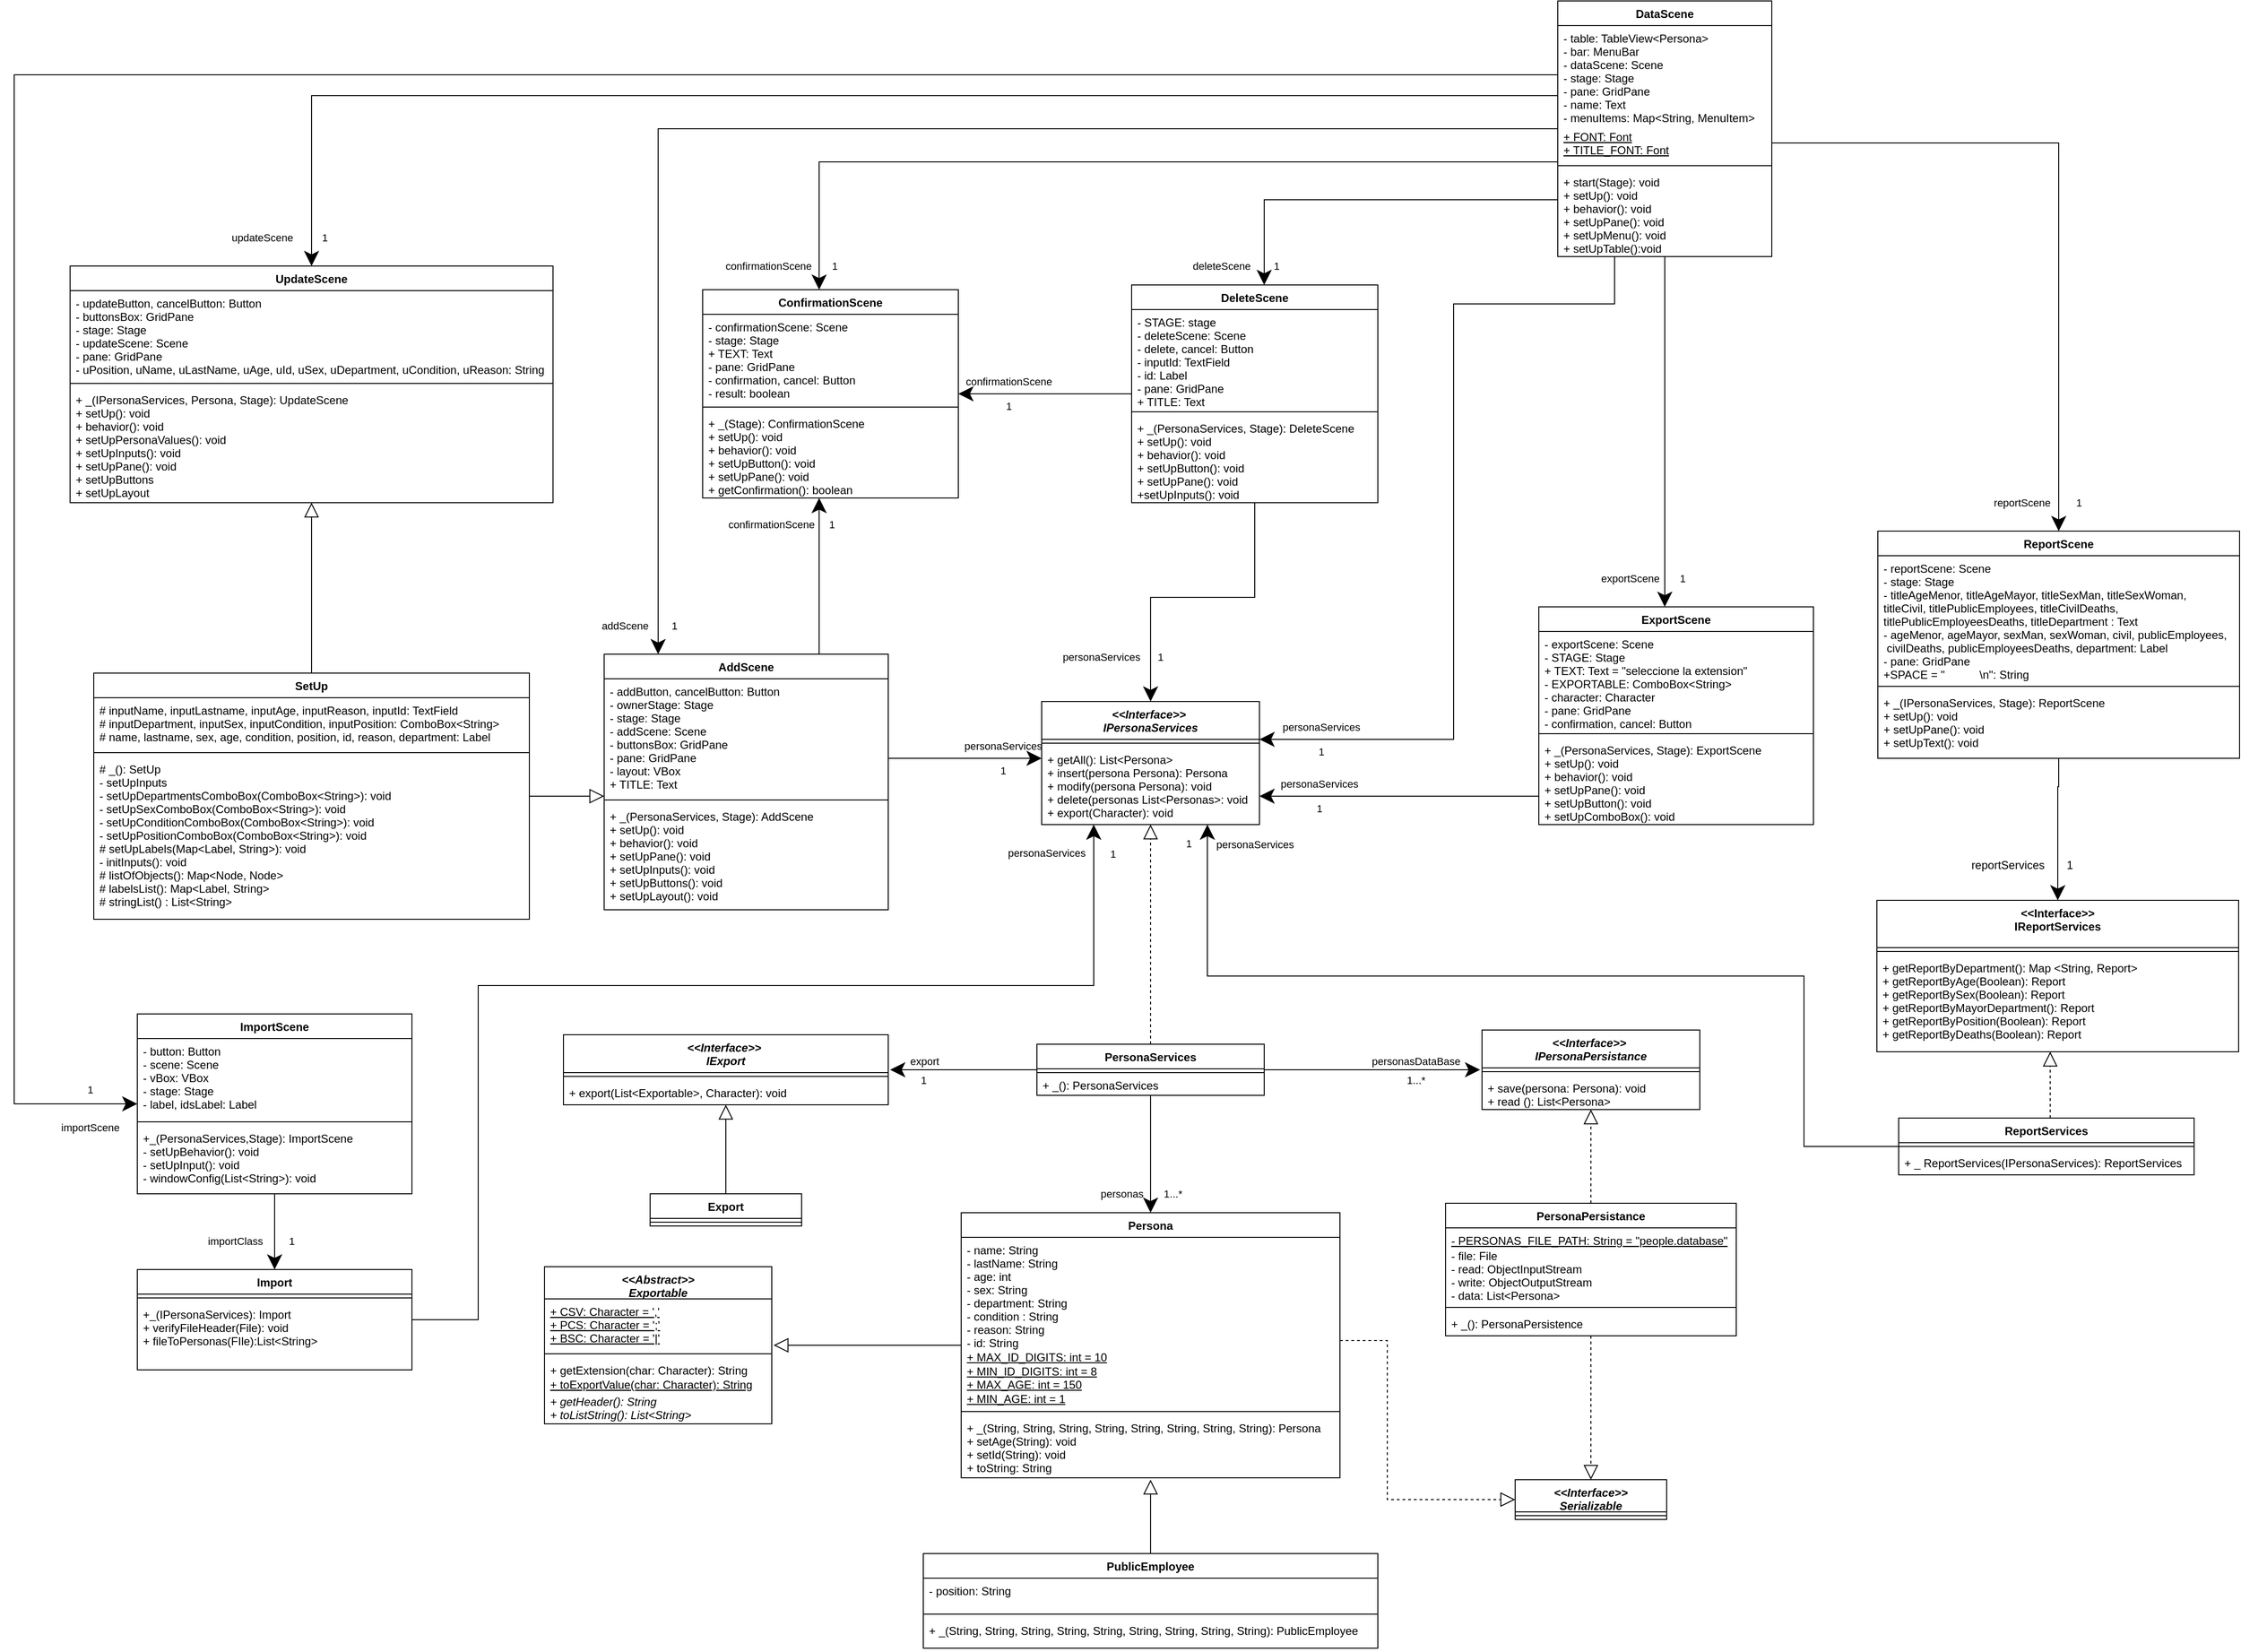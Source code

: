 <mxfile version="14.6.13" type="device"><diagram id="3PmZIO5PAjuFJbNk1qO-" name="Página-1"><mxGraphModel dx="1422" dy="1991" grid="1" gridSize="10" guides="1" tooltips="1" connect="1" arrows="1" fold="1" page="1" pageScale="1" pageWidth="827" pageHeight="1169" math="0" shadow="0"><root><mxCell id="0"/><mxCell id="1" parent="0"/><mxCell id="IC7HGBWX-Q-8PeSzcBQX-5" value="personaServices&lt;br&gt;&lt;br&gt;1" style="edgeStyle=orthogonalEdgeStyle;rounded=0;orthogonalLoop=1;jettySize=auto;html=1;shadow=0;labelBackgroundColor=none;endSize=13;" parent="1" source="UQaq9TWtq_AzOTQjcaI_-1" target="UQaq9TWtq_AzOTQjcaI_-47" edge="1"><mxGeometry x="0.853" relative="1" as="geometry"><mxPoint as="offset"/><Array as="points"><mxPoint x="1790" y="60"/><mxPoint x="1620" y="60"/><mxPoint x="1620" y="520"/></Array></mxGeometry></mxCell><mxCell id="zXJM5uXdBwpfqMJGXSti-1" value="deleteScene&amp;nbsp; &amp;nbsp; &amp;nbsp; &amp;nbsp; 1" style="edgeStyle=orthogonalEdgeStyle;rounded=0;orthogonalLoop=1;jettySize=auto;html=1;endSize=13;labelBackgroundColor=none;" parent="1" source="UQaq9TWtq_AzOTQjcaI_-1" target="Dej4YwcdpTcAaJHZzslM-10" edge="1"><mxGeometry x="0.9" y="-30" relative="1" as="geometry"><Array as="points"><mxPoint x="1420" y="-50"/></Array><mxPoint as="offset"/></mxGeometry></mxCell><mxCell id="zXJM5uXdBwpfqMJGXSti-2" value="exportScene&amp;nbsp; &amp;nbsp; &amp;nbsp; &amp;nbsp;1" style="edgeStyle=orthogonalEdgeStyle;rounded=0;orthogonalLoop=1;jettySize=auto;html=1;endSize=13;labelBackgroundColor=none;" parent="1" source="UQaq9TWtq_AzOTQjcaI_-1" target="Dej4YwcdpTcAaJHZzslM-17" edge="1"><mxGeometry x="0.838" y="-23" relative="1" as="geometry"><Array as="points"><mxPoint x="1788" y="-135"/></Array><mxPoint as="offset"/></mxGeometry></mxCell><mxCell id="zXJM5uXdBwpfqMJGXSti-3" value="addScene&amp;nbsp; &amp;nbsp; &amp;nbsp; &amp;nbsp; 1" style="edgeStyle=orthogonalEdgeStyle;rounded=0;orthogonalLoop=1;jettySize=auto;html=1;endSize=13;labelBackgroundColor=none;" parent="1" source="UQaq9TWtq_AzOTQjcaI_-1" target="IC7HGBWX-Q-8PeSzcBQX-1" edge="1"><mxGeometry x="0.96" y="-20" relative="1" as="geometry"><Array as="points"><mxPoint x="780" y="-125"/></Array><mxPoint as="offset"/></mxGeometry></mxCell><mxCell id="zXJM5uXdBwpfqMJGXSti-4" value="confirmationScene&amp;nbsp; &amp;nbsp; &amp;nbsp; &amp;nbsp;1" style="edgeStyle=orthogonalEdgeStyle;rounded=0;orthogonalLoop=1;jettySize=auto;html=1;endSize=13;labelBackgroundColor=none;" parent="1" source="UQaq9TWtq_AzOTQjcaI_-1" target="Dej4YwcdpTcAaJHZzslM-5" edge="1"><mxGeometry x="0.945" y="-40" relative="1" as="geometry"><Array as="points"><mxPoint x="950" y="-90"/></Array><mxPoint as="offset"/></mxGeometry></mxCell><mxCell id="zXJM5uXdBwpfqMJGXSti-10" value="updateScene&amp;nbsp; &amp;nbsp; &amp;nbsp; &amp;nbsp; &amp;nbsp; 1" style="edgeStyle=orthogonalEdgeStyle;rounded=0;orthogonalLoop=1;jettySize=auto;html=1;labelBackgroundColor=none;endArrow=classic;endFill=1;endSize=13;" parent="1" source="UQaq9TWtq_AzOTQjcaI_-1" target="zXJM5uXdBwpfqMJGXSti-5" edge="1"><mxGeometry x="0.96" y="-34" relative="1" as="geometry"><Array as="points"><mxPoint x="414" y="-160"/></Array><mxPoint as="offset"/></mxGeometry></mxCell><mxCell id="UQaq9TWtq_AzOTQjcaI_-1" value="DataScene" style="swimlane;fontStyle=1;align=center;verticalAlign=top;childLayout=stackLayout;horizontal=1;startSize=26;horizontalStack=0;resizeParent=1;resizeParentMax=0;resizeLast=0;collapsible=1;marginBottom=0;" parent="1" vertex="1"><mxGeometry x="1730" y="-260" width="226" height="270" as="geometry"/></mxCell><mxCell id="UQaq9TWtq_AzOTQjcaI_-2" value="- table: TableView&lt;Persona&gt;&#10;- bar: MenuBar &#10;- dataScene: Scene&#10;- stage: Stage&#10;- pane: GridPane&#10;- name: Text&#10;- menuItems: Map&lt;String, MenuItem&gt;&#10;" style="text;strokeColor=none;fillColor=none;align=left;verticalAlign=top;spacingLeft=4;spacingRight=4;overflow=hidden;rotatable=0;points=[[0,0.5],[1,0.5]];portConstraint=eastwest;" parent="UQaq9TWtq_AzOTQjcaI_-1" vertex="1"><mxGeometry y="26" width="226" height="104" as="geometry"/></mxCell><mxCell id="6cGhTVxQ3CFBNaF2z5is-1" value="+ FONT: Font&#10;+ TITLE_FONT: Font" style="text;strokeColor=none;fillColor=none;align=left;verticalAlign=top;spacingLeft=4;spacingRight=4;overflow=hidden;rotatable=0;points=[[0,0.5],[1,0.5]];portConstraint=eastwest;fontStyle=4" parent="UQaq9TWtq_AzOTQjcaI_-1" vertex="1"><mxGeometry y="130" width="226" height="40" as="geometry"/></mxCell><mxCell id="UQaq9TWtq_AzOTQjcaI_-3" value="" style="line;strokeWidth=1;fillColor=none;align=left;verticalAlign=middle;spacingTop=-1;spacingLeft=3;spacingRight=3;rotatable=0;labelPosition=right;points=[];portConstraint=eastwest;" parent="UQaq9TWtq_AzOTQjcaI_-1" vertex="1"><mxGeometry y="170" width="226" height="8" as="geometry"/></mxCell><mxCell id="UQaq9TWtq_AzOTQjcaI_-4" value="+ start(Stage): void&#10;+ setUp(): void&#10;+ behavior(): void&#10;+ setUpPane(): void&#10;+ setUpMenu(): void&#10;+ setUpTable():void&#10;" style="text;strokeColor=none;fillColor=none;align=left;verticalAlign=top;spacingLeft=4;spacingRight=4;overflow=hidden;rotatable=0;points=[[0,0.5],[1,0.5]];portConstraint=eastwest;" parent="UQaq9TWtq_AzOTQjcaI_-1" vertex="1"><mxGeometry y="178" width="226" height="92" as="geometry"/></mxCell><mxCell id="UQaq9TWtq_AzOTQjcaI_-80" style="edgeStyle=orthogonalEdgeStyle;rounded=0;orthogonalLoop=1;jettySize=auto;html=1;endArrow=block;endFill=0;endSize=13;targetPerimeterSpacing=2;strokeWidth=1;" parent="1" source="UQaq9TWtq_AzOTQjcaI_-5" target="UQaq9TWtq_AzOTQjcaI_-75" edge="1"><mxGeometry relative="1" as="geometry"><Array as="points"/></mxGeometry></mxCell><mxCell id="UQaq9TWtq_AzOTQjcaI_-5" value="Persona" style="swimlane;fontStyle=1;align=center;verticalAlign=top;childLayout=stackLayout;horizontal=1;startSize=26;horizontalStack=0;resizeParent=1;resizeParentMax=0;resizeLast=0;collapsible=1;marginBottom=0;" parent="1" vertex="1"><mxGeometry x="1100" y="1020" width="400" height="280" as="geometry"/></mxCell><mxCell id="UQaq9TWtq_AzOTQjcaI_-6" value="- name: String&#10;- lastName: String&#10;- age: int&#10;- sex: String&#10;- department: String&#10;- condition : String&#10;- reason: String&#10;- id: String&#10;&#10;" style="text;strokeColor=none;fillColor=none;align=left;verticalAlign=top;spacingLeft=4;spacingRight=4;overflow=hidden;rotatable=0;points=[[0,0.5],[1,0.5]];portConstraint=eastwest;" parent="UQaq9TWtq_AzOTQjcaI_-5" vertex="1"><mxGeometry y="26" width="400" height="120" as="geometry"/></mxCell><mxCell id="Dej4YwcdpTcAaJHZzslM-27" value="&lt;u&gt;&lt;span&gt;+ MAX_ID_DIGITS: int = 10&lt;/span&gt;&lt;br style=&quot;padding: 0px ; margin: 0px&quot;&gt;&lt;span&gt;+ MIN_ID_DIGITS: int = 8&lt;/span&gt;&lt;br style=&quot;padding: 0px ; margin: 0px&quot;&gt;&lt;span&gt;+ MAX_AGE: int = 150&lt;/span&gt;&lt;br style=&quot;padding: 0px ; margin: 0px&quot;&gt;&lt;/u&gt;&lt;div&gt;&lt;span&gt;&lt;u&gt;+ MIN_AGE: int = 1&lt;/u&gt;&lt;/span&gt;&lt;/div&gt;" style="text;html=1;align=left;verticalAlign=bottom;resizable=0;points=[];autosize=1;strokeColor=none;spacingLeft=4;" parent="UQaq9TWtq_AzOTQjcaI_-5" vertex="1"><mxGeometry y="146" width="400" height="60" as="geometry"/></mxCell><mxCell id="UQaq9TWtq_AzOTQjcaI_-7" value="" style="line;strokeWidth=1;fillColor=none;align=left;verticalAlign=middle;spacingTop=-1;spacingLeft=3;spacingRight=3;rotatable=0;labelPosition=right;points=[];portConstraint=eastwest;" parent="UQaq9TWtq_AzOTQjcaI_-5" vertex="1"><mxGeometry y="206" width="400" height="8" as="geometry"/></mxCell><mxCell id="UQaq9TWtq_AzOTQjcaI_-8" value="+ _(String, String, String, String, String, String, String, String): Persona&#10;+ setAge(String): void&#10;+ setId(String): void&#10;+ toString: String&#10;" style="text;strokeColor=none;fillColor=none;align=left;verticalAlign=top;spacingLeft=4;spacingRight=4;overflow=hidden;rotatable=0;points=[[0,0.5],[1,0.5]];portConstraint=eastwest;" parent="UQaq9TWtq_AzOTQjcaI_-5" vertex="1"><mxGeometry y="214" width="400" height="66" as="geometry"/></mxCell><mxCell id="UQaq9TWtq_AzOTQjcaI_-59" style="edgeStyle=orthogonalEdgeStyle;rounded=0;orthogonalLoop=1;jettySize=auto;html=1;exitX=1;exitY=0.5;exitDx=0;exitDy=0;endArrow=classic;endFill=1;endSize=13;targetPerimeterSpacing=2;strokeWidth=1;" parent="1" source="UQaq9TWtq_AzOTQjcaI_-9" target="UQaq9TWtq_AzOTQjcaI_-55" edge="1"><mxGeometry relative="1" as="geometry"><Array as="points"><mxPoint x="1530" y="869"/><mxPoint x="1530" y="869"/></Array></mxGeometry></mxCell><mxCell id="UQaq9TWtq_AzOTQjcaI_-60" value="1...*" style="edgeLabel;html=1;align=center;verticalAlign=middle;resizable=0;points=[];" parent="UQaq9TWtq_AzOTQjcaI_-59" vertex="1" connectable="0"><mxGeometry x="0.847" y="-5" relative="1" as="geometry"><mxPoint x="-51" y="6" as="offset"/></mxGeometry></mxCell><mxCell id="UQaq9TWtq_AzOTQjcaI_-62" value="personasDataBase" style="edgeLabel;html=1;align=center;verticalAlign=middle;resizable=0;points=[];" parent="UQaq9TWtq_AzOTQjcaI_-59" vertex="1" connectable="0"><mxGeometry x="0.676" y="1" relative="1" as="geometry"><mxPoint x="-31" y="-8" as="offset"/></mxGeometry></mxCell><mxCell id="UQaq9TWtq_AzOTQjcaI_-61" style="edgeStyle=orthogonalEdgeStyle;rounded=0;orthogonalLoop=1;jettySize=auto;html=1;exitX=0;exitY=0.5;exitDx=0;exitDy=0;endArrow=classic;endFill=1;endSize=13;targetPerimeterSpacing=2;strokeWidth=1;" parent="1" source="UQaq9TWtq_AzOTQjcaI_-9" target="UQaq9TWtq_AzOTQjcaI_-42" edge="1"><mxGeometry relative="1" as="geometry"/></mxCell><mxCell id="UQaq9TWtq_AzOTQjcaI_-63" value="1" style="edgeLabel;html=1;align=center;verticalAlign=middle;resizable=0;points=[];" parent="UQaq9TWtq_AzOTQjcaI_-61" vertex="1" connectable="0"><mxGeometry x="0.81" y="-3" relative="1" as="geometry"><mxPoint x="20" y="14" as="offset"/></mxGeometry></mxCell><mxCell id="UQaq9TWtq_AzOTQjcaI_-64" value="export" style="edgeLabel;html=1;align=center;verticalAlign=middle;resizable=0;points=[];" parent="UQaq9TWtq_AzOTQjcaI_-61" vertex="1" connectable="0"><mxGeometry x="0.685" y="-5" relative="1" as="geometry"><mxPoint x="11" y="-4" as="offset"/></mxGeometry></mxCell><mxCell id="Dej4YwcdpTcAaJHZzslM-25" style="edgeStyle=orthogonalEdgeStyle;rounded=0;orthogonalLoop=1;jettySize=auto;html=1;dashed=1;labelBackgroundColor=none;endArrow=block;endFill=0;endSize=13;" parent="1" source="UQaq9TWtq_AzOTQjcaI_-9" target="UQaq9TWtq_AzOTQjcaI_-47" edge="1"><mxGeometry relative="1" as="geometry"/></mxCell><mxCell id="Dej4YwcdpTcAaJHZzslM-40" value="personas&amp;nbsp; &amp;nbsp; &amp;nbsp; &amp;nbsp;1...*" style="edgeStyle=orthogonalEdgeStyle;rounded=0;orthogonalLoop=1;jettySize=auto;html=1;labelBackgroundColor=none;endArrow=classic;endFill=1;endSize=13;strokeWidth=1;" parent="1" source="UQaq9TWtq_AzOTQjcaI_-9" target="UQaq9TWtq_AzOTQjcaI_-5" edge="1"><mxGeometry x="0.677" y="-10" relative="1" as="geometry"><Array as="points"><mxPoint x="1300" y="1040"/><mxPoint x="1300" y="1040"/></Array><mxPoint as="offset"/></mxGeometry></mxCell><mxCell id="UQaq9TWtq_AzOTQjcaI_-9" value="PersonaServices" style="swimlane;fontStyle=1;align=center;verticalAlign=top;childLayout=stackLayout;horizontal=1;startSize=26;horizontalStack=0;resizeParent=1;resizeParentMax=0;resizeLast=0;collapsible=1;marginBottom=0;" parent="1" vertex="1"><mxGeometry x="1180" y="842" width="240" height="54" as="geometry"/></mxCell><mxCell id="UQaq9TWtq_AzOTQjcaI_-11" value="" style="line;strokeWidth=1;fillColor=none;align=left;verticalAlign=middle;spacingTop=-1;spacingLeft=3;spacingRight=3;rotatable=0;labelPosition=right;points=[];portConstraint=eastwest;" parent="UQaq9TWtq_AzOTQjcaI_-9" vertex="1"><mxGeometry y="26" width="240" height="8" as="geometry"/></mxCell><mxCell id="Dej4YwcdpTcAaJHZzslM-41" value="+ _(): PersonaServices" style="text;html=1;align=left;verticalAlign=middle;resizable=0;points=[];autosize=1;strokeColor=none;spacingLeft=4;" parent="UQaq9TWtq_AzOTQjcaI_-9" vertex="1"><mxGeometry y="34" width="240" height="20" as="geometry"/></mxCell><mxCell id="UQaq9TWtq_AzOTQjcaI_-41" style="edgeStyle=orthogonalEdgeStyle;rounded=0;orthogonalLoop=1;jettySize=auto;html=1;exitX=0.5;exitY=0;exitDx=0;exitDy=0;endArrow=block;endFill=0;endSize=13;targetPerimeterSpacing=2;strokeWidth=1;" parent="1" source="UQaq9TWtq_AzOTQjcaI_-28" target="UQaq9TWtq_AzOTQjcaI_-5" edge="1"><mxGeometry relative="1" as="geometry"/></mxCell><mxCell id="UQaq9TWtq_AzOTQjcaI_-28" value="PublicEmployee" style="swimlane;fontStyle=1;align=center;verticalAlign=top;childLayout=stackLayout;horizontal=1;startSize=26;horizontalStack=0;resizeParent=1;resizeParentMax=0;resizeLast=0;collapsible=1;marginBottom=0;" parent="1" vertex="1"><mxGeometry x="1060" y="1380" width="480" height="100" as="geometry"/></mxCell><mxCell id="UQaq9TWtq_AzOTQjcaI_-29" value="- position: String&#10;" style="text;strokeColor=none;fillColor=none;align=left;verticalAlign=top;spacingLeft=4;spacingRight=4;overflow=hidden;rotatable=0;points=[[0,0.5],[1,0.5]];portConstraint=eastwest;" parent="UQaq9TWtq_AzOTQjcaI_-28" vertex="1"><mxGeometry y="26" width="480" height="34" as="geometry"/></mxCell><mxCell id="UQaq9TWtq_AzOTQjcaI_-30" value="" style="line;strokeWidth=1;fillColor=none;align=left;verticalAlign=middle;spacingTop=-1;spacingLeft=3;spacingRight=3;rotatable=0;labelPosition=right;points=[];portConstraint=eastwest;" parent="UQaq9TWtq_AzOTQjcaI_-28" vertex="1"><mxGeometry y="60" width="480" height="8" as="geometry"/></mxCell><mxCell id="UQaq9TWtq_AzOTQjcaI_-31" value="+ _(String, String, String, String, String, String, String, String, String): PublicEmployee" style="text;strokeColor=none;fillColor=none;align=left;verticalAlign=top;spacingLeft=4;spacingRight=4;overflow=hidden;rotatable=0;points=[[0,0.5],[1,0.5]];portConstraint=eastwest;" parent="UQaq9TWtq_AzOTQjcaI_-28" vertex="1"><mxGeometry y="68" width="480" height="32" as="geometry"/></mxCell><mxCell id="UQaq9TWtq_AzOTQjcaI_-42" value="&lt;&lt;Interface&gt;&gt; &#10;IExport" style="swimlane;fontStyle=3;align=center;verticalAlign=top;childLayout=stackLayout;horizontal=1;startSize=40;horizontalStack=0;resizeParent=1;resizeParentMax=0;resizeLast=0;collapsible=1;marginBottom=0;" parent="1" vertex="1"><mxGeometry x="680" y="832" width="343" height="74" as="geometry"/></mxCell><mxCell id="UQaq9TWtq_AzOTQjcaI_-44" value="" style="line;strokeWidth=1;fillColor=none;align=left;verticalAlign=middle;spacingTop=-1;spacingLeft=3;spacingRight=3;rotatable=0;labelPosition=right;points=[];portConstraint=eastwest;" parent="UQaq9TWtq_AzOTQjcaI_-42" vertex="1"><mxGeometry y="40" width="343" height="8" as="geometry"/></mxCell><mxCell id="UQaq9TWtq_AzOTQjcaI_-45" value="+ export(List&lt;Exportable&gt;, Character): void" style="text;strokeColor=none;fillColor=none;align=left;verticalAlign=top;spacingLeft=4;spacingRight=4;overflow=hidden;rotatable=0;points=[[0,0.5],[1,0.5]];portConstraint=eastwest;" parent="UQaq9TWtq_AzOTQjcaI_-42" vertex="1"><mxGeometry y="48" width="343" height="26" as="geometry"/></mxCell><mxCell id="UQaq9TWtq_AzOTQjcaI_-47" value="&lt;&lt;Interface&gt;&gt; &#10;IPersonaServices" style="swimlane;fontStyle=3;align=center;verticalAlign=top;childLayout=stackLayout;horizontal=1;startSize=40;horizontalStack=0;resizeParent=1;resizeParentMax=0;resizeLast=0;collapsible=1;marginBottom=0;" parent="1" vertex="1"><mxGeometry x="1185" y="480" width="230" height="130" as="geometry"/></mxCell><mxCell id="UQaq9TWtq_AzOTQjcaI_-48" value="" style="line;strokeWidth=1;fillColor=none;align=left;verticalAlign=middle;spacingTop=-1;spacingLeft=3;spacingRight=3;rotatable=0;labelPosition=right;points=[];portConstraint=eastwest;" parent="UQaq9TWtq_AzOTQjcaI_-47" vertex="1"><mxGeometry y="40" width="230" height="8" as="geometry"/></mxCell><mxCell id="UQaq9TWtq_AzOTQjcaI_-49" value="+ getAll(): List&lt;Persona&gt;&#10;+ insert(persona Persona): Persona&#10;+ modify(persona Persona): void &#10;+ delete(personas List&lt;Personas&gt;: void&#10;+ export(Character): void" style="text;strokeColor=none;fillColor=none;align=left;verticalAlign=top;spacingLeft=4;spacingRight=4;overflow=hidden;rotatable=0;points=[[0,0.5],[1,0.5]];portConstraint=eastwest;" parent="UQaq9TWtq_AzOTQjcaI_-47" vertex="1"><mxGeometry y="48" width="230" height="82" as="geometry"/></mxCell><mxCell id="UQaq9TWtq_AzOTQjcaI_-55" value="&lt;&lt;Interface&gt;&gt; &#10;IPersonaPersistance" style="swimlane;fontStyle=3;align=center;verticalAlign=top;childLayout=stackLayout;horizontal=1;startSize=40;horizontalStack=0;resizeParent=1;resizeParentMax=0;resizeLast=0;collapsible=1;marginBottom=0;" parent="1" vertex="1"><mxGeometry x="1650" y="827" width="230" height="84" as="geometry"/></mxCell><mxCell id="UQaq9TWtq_AzOTQjcaI_-56" value="" style="line;strokeWidth=1;fillColor=none;align=left;verticalAlign=middle;spacingTop=-1;spacingLeft=3;spacingRight=3;rotatable=0;labelPosition=right;points=[];portConstraint=eastwest;" parent="UQaq9TWtq_AzOTQjcaI_-55" vertex="1"><mxGeometry y="40" width="230" height="8" as="geometry"/></mxCell><mxCell id="UQaq9TWtq_AzOTQjcaI_-57" value="+ save(persona: Persona): void &#10;+ read (): List&lt;Persona&gt;" style="text;strokeColor=none;fillColor=none;align=left;verticalAlign=top;spacingLeft=4;spacingRight=4;overflow=hidden;rotatable=0;points=[[0,0.5],[1,0.5]];portConstraint=eastwest;" parent="UQaq9TWtq_AzOTQjcaI_-55" vertex="1"><mxGeometry y="48" width="230" height="36" as="geometry"/></mxCell><mxCell id="Dej4YwcdpTcAaJHZzslM-34" style="edgeStyle=orthogonalEdgeStyle;rounded=0;orthogonalLoop=1;jettySize=auto;html=1;labelBackgroundColor=none;endArrow=block;endFill=0;endSize=13;" parent="1" source="UQaq9TWtq_AzOTQjcaI_-65" target="UQaq9TWtq_AzOTQjcaI_-42" edge="1"><mxGeometry relative="1" as="geometry"/></mxCell><mxCell id="UQaq9TWtq_AzOTQjcaI_-65" value="Export" style="swimlane;fontStyle=1;align=center;verticalAlign=top;childLayout=stackLayout;horizontal=1;startSize=26;horizontalStack=0;resizeParent=1;resizeParentMax=0;resizeLast=0;collapsible=1;marginBottom=0;" parent="1" vertex="1"><mxGeometry x="771.5" y="1000" width="160" height="34" as="geometry"/></mxCell><mxCell id="UQaq9TWtq_AzOTQjcaI_-67" value="" style="line;strokeWidth=1;fillColor=none;align=left;verticalAlign=middle;spacingTop=-1;spacingLeft=3;spacingRight=3;rotatable=0;labelPosition=right;points=[];portConstraint=eastwest;" parent="UQaq9TWtq_AzOTQjcaI_-65" vertex="1"><mxGeometry y="26" width="160" height="8" as="geometry"/></mxCell><mxCell id="Dej4YwcdpTcAaJHZzslM-36" style="edgeStyle=orthogonalEdgeStyle;rounded=0;orthogonalLoop=1;jettySize=auto;html=1;labelBackgroundColor=none;endArrow=block;endFill=0;endSize=13;dashed=1;" parent="1" source="UQaq9TWtq_AzOTQjcaI_-70" target="UQaq9TWtq_AzOTQjcaI_-55" edge="1"><mxGeometry relative="1" as="geometry"/></mxCell><mxCell id="Dej4YwcdpTcAaJHZzslM-39" style="edgeStyle=orthogonalEdgeStyle;rounded=0;orthogonalLoop=1;jettySize=auto;html=1;dashed=1;labelBackgroundColor=none;endArrow=block;endFill=0;endSize=13;" parent="1" source="UQaq9TWtq_AzOTQjcaI_-70" target="Dej4YwcdpTcAaJHZzslM-28" edge="1"><mxGeometry relative="1" as="geometry"/></mxCell><mxCell id="UQaq9TWtq_AzOTQjcaI_-70" value="PersonaPersistance" style="swimlane;fontStyle=1;align=center;verticalAlign=top;childLayout=stackLayout;horizontal=1;startSize=26;horizontalStack=0;resizeParent=1;resizeParentMax=0;resizeLast=0;collapsible=1;marginBottom=0;" parent="1" vertex="1"><mxGeometry x="1611.5" y="1010" width="307" height="140" as="geometry"/></mxCell><mxCell id="UQaq9TWtq_AzOTQjcaI_-71" value="- PERSONAS_FILE_PATH: String = &quot;people.database&quot;" style="text;strokeColor=none;fillColor=none;align=left;verticalAlign=top;spacingLeft=4;spacingRight=4;overflow=hidden;rotatable=0;points=[[0,0.5],[1,0.5]];portConstraint=eastwest;fontStyle=4" parent="UQaq9TWtq_AzOTQjcaI_-70" vertex="1"><mxGeometry y="26" width="307" height="20" as="geometry"/></mxCell><mxCell id="Dej4YwcdpTcAaJHZzslM-37" value="- file: File&#10;- read: ObjectInputStream&#10;- write: ObjectOutputStream&#10;- data: List&lt;Persona&gt;" style="text;align=left;verticalAlign=middle;resizable=0;points=[];autosize=1;strokeColor=none;perimeterSpacing=0;spacingLeft=4;labelPosition=center;verticalLabelPosition=middle;" parent="UQaq9TWtq_AzOTQjcaI_-70" vertex="1"><mxGeometry y="46" width="307" height="60" as="geometry"/></mxCell><mxCell id="UQaq9TWtq_AzOTQjcaI_-72" value="" style="line;strokeWidth=1;fillColor=none;align=left;verticalAlign=middle;spacingTop=-1;spacingLeft=3;spacingRight=3;rotatable=0;labelPosition=right;points=[];portConstraint=eastwest;" parent="UQaq9TWtq_AzOTQjcaI_-70" vertex="1"><mxGeometry y="106" width="307" height="8" as="geometry"/></mxCell><mxCell id="UQaq9TWtq_AzOTQjcaI_-73" value="+ _(): PersonaPersistence" style="text;strokeColor=none;fillColor=none;align=left;verticalAlign=top;spacingLeft=4;spacingRight=4;overflow=hidden;rotatable=0;points=[[0,0.5],[1,0.5]];portConstraint=eastwest;" parent="UQaq9TWtq_AzOTQjcaI_-70" vertex="1"><mxGeometry y="114" width="307" height="26" as="geometry"/></mxCell><mxCell id="UQaq9TWtq_AzOTQjcaI_-75" value="&lt;&lt;Abstract&gt;&gt;&#10;Exportable" style="swimlane;fontStyle=3;align=center;verticalAlign=top;childLayout=stackLayout;horizontal=1;startSize=34;horizontalStack=0;resizeParent=1;resizeParentMax=0;resizeLast=0;collapsible=1;marginBottom=0;" parent="1" vertex="1"><mxGeometry x="660" y="1077" width="240" height="166" as="geometry"/></mxCell><mxCell id="UQaq9TWtq_AzOTQjcaI_-76" value="+ CSV: Character = ','&#10;+ PCS: Character = ';'&#10;+ BSC: Character = '|'&#10;&#10;&#10;" style="text;strokeColor=none;fillColor=none;align=left;verticalAlign=top;spacingLeft=4;spacingRight=4;overflow=hidden;rotatable=0;points=[[0,0.5],[1,0.5]];portConstraint=eastwest;fontStyle=4" parent="UQaq9TWtq_AzOTQjcaI_-75" vertex="1"><mxGeometry y="34" width="240" height="54" as="geometry"/></mxCell><mxCell id="UQaq9TWtq_AzOTQjcaI_-77" value="" style="line;strokeWidth=1;fillColor=none;align=left;verticalAlign=middle;spacingTop=-1;spacingLeft=3;spacingRight=3;rotatable=0;labelPosition=right;points=[];portConstraint=eastwest;" parent="UQaq9TWtq_AzOTQjcaI_-75" vertex="1"><mxGeometry y="88" width="240" height="8" as="geometry"/></mxCell><mxCell id="Dej4YwcdpTcAaJHZzslM-24" value="&lt;span style=&quot;&quot;&gt;+ getExtension(char: Character): String&lt;/span&gt;" style="text;html=1;align=left;verticalAlign=top;resizable=0;points=[];autosize=1;strokeColor=none;spacingLeft=4;" parent="UQaq9TWtq_AzOTQjcaI_-75" vertex="1"><mxGeometry y="96" width="240" height="20" as="geometry"/></mxCell><mxCell id="UQaq9TWtq_AzOTQjcaI_-78" value="+ toExportValue(char: Character): String&#10;" style="text;strokeColor=none;fillColor=none;align=left;verticalAlign=middle;spacingLeft=4;spacingRight=4;overflow=hidden;rotatable=0;points=[[0,0.5],[1,0.5]];portConstraint=eastwest;fontStyle=4" parent="UQaq9TWtq_AzOTQjcaI_-75" vertex="1"><mxGeometry y="116" width="240" height="20" as="geometry"/></mxCell><mxCell id="Dej4YwcdpTcAaJHZzslM-23" value="+ getHeader(): String &#10;+ toListString(): List&lt;String&gt;" style="text;align=left;verticalAlign=bottom;resizable=0;points=[];autosize=1;strokeColor=none;spacingLeft=4;fontStyle=2" parent="UQaq9TWtq_AzOTQjcaI_-75" vertex="1"><mxGeometry y="136" width="240" height="30" as="geometry"/></mxCell><mxCell id="IC7HGBWX-Q-8PeSzcBQX-6" value="personaServices&lt;br&gt;&lt;br&gt;1" style="edgeStyle=orthogonalEdgeStyle;rounded=0;orthogonalLoop=1;jettySize=auto;html=1;shadow=0;labelBackgroundColor=none;endSize=13;" parent="1" source="IC7HGBWX-Q-8PeSzcBQX-1" target="UQaq9TWtq_AzOTQjcaI_-47" edge="1"><mxGeometry x="0.486" relative="1" as="geometry"><mxPoint as="offset"/><Array as="points"><mxPoint x="1050" y="540"/><mxPoint x="1050" y="540"/></Array></mxGeometry></mxCell><mxCell id="Dej4YwcdpTcAaJHZzslM-9" value="confirmationScene&amp;nbsp; &amp;nbsp; &amp;nbsp;1" style="edgeStyle=orthogonalEdgeStyle;rounded=0;orthogonalLoop=1;jettySize=auto;html=1;labelBackgroundColor=none;endSize=13;" parent="1" source="IC7HGBWX-Q-8PeSzcBQX-1" target="Dej4YwcdpTcAaJHZzslM-5" edge="1"><mxGeometry x="0.667" y="40" relative="1" as="geometry"><mxPoint as="offset"/><Array as="points"><mxPoint x="950" y="330"/><mxPoint x="950" y="330"/></Array></mxGeometry></mxCell><mxCell id="IC7HGBWX-Q-8PeSzcBQX-1" value="AddScene" style="swimlane;fontStyle=1;align=center;verticalAlign=top;childLayout=stackLayout;horizontal=1;startSize=26;horizontalStack=0;resizeParent=1;resizeParentMax=0;resizeLast=0;collapsible=1;marginBottom=0;" parent="1" vertex="1"><mxGeometry x="723" y="430" width="300" height="270" as="geometry"/></mxCell><mxCell id="IC7HGBWX-Q-8PeSzcBQX-2" value="- addButton, cancelButton: Button&#10;- ownerStage: Stage&#10;- stage: Stage&#10;- addScene: Scene&#10;- buttonsBox: GridPane&#10;- pane: GridPane&#10;- layout: VBox&#10;+ TITLE: Text" style="text;strokeColor=none;fillColor=none;align=left;verticalAlign=top;spacingLeft=4;spacingRight=4;overflow=hidden;rotatable=0;points=[[0,0.5],[1,0.5]];portConstraint=eastwest;" parent="IC7HGBWX-Q-8PeSzcBQX-1" vertex="1"><mxGeometry y="26" width="300" height="124" as="geometry"/></mxCell><mxCell id="IC7HGBWX-Q-8PeSzcBQX-3" value="" style="line;strokeWidth=1;fillColor=none;align=left;verticalAlign=middle;spacingTop=-1;spacingLeft=3;spacingRight=3;rotatable=0;labelPosition=right;points=[];portConstraint=eastwest;" parent="IC7HGBWX-Q-8PeSzcBQX-1" vertex="1"><mxGeometry y="150" width="300" height="8" as="geometry"/></mxCell><mxCell id="IC7HGBWX-Q-8PeSzcBQX-4" value="+ _(PersonaServices, Stage): AddScene&#10;+ setUp(): void&#10;+ behavior(): void&#10;+ setUpPane(): void&#10;+ setUpInputs(): void&#10;+ setUpButtons(): void&#10;+ setUpLayout(): void" style="text;strokeColor=none;fillColor=none;align=left;verticalAlign=top;spacingLeft=4;spacingRight=4;overflow=hidden;rotatable=0;points=[[0,0.5],[1,0.5]];portConstraint=eastwest;" parent="IC7HGBWX-Q-8PeSzcBQX-1" vertex="1"><mxGeometry y="158" width="300" height="112" as="geometry"/></mxCell><mxCell id="Dej4YwcdpTcAaJHZzslM-22" style="edgeStyle=orthogonalEdgeStyle;rounded=0;orthogonalLoop=1;jettySize=auto;html=1;labelBackgroundColor=none;endArrow=block;endFill=0;endSize=13;" parent="1" source="Dej4YwcdpTcAaJHZzslM-1" target="IC7HGBWX-Q-8PeSzcBQX-1" edge="1"><mxGeometry relative="1" as="geometry"><Array as="points"><mxPoint x="400" y="550"/></Array></mxGeometry></mxCell><mxCell id="zXJM5uXdBwpfqMJGXSti-9" style="edgeStyle=orthogonalEdgeStyle;rounded=0;orthogonalLoop=1;jettySize=auto;html=1;labelBackgroundColor=none;endSize=13;endArrow=block;endFill=0;" parent="1" source="Dej4YwcdpTcAaJHZzslM-1" target="zXJM5uXdBwpfqMJGXSti-5" edge="1"><mxGeometry relative="1" as="geometry"/></mxCell><mxCell id="Dej4YwcdpTcAaJHZzslM-1" value="SetUp" style="swimlane;fontStyle=1;align=center;verticalAlign=top;childLayout=stackLayout;horizontal=1;startSize=26;horizontalStack=0;resizeParent=1;resizeParentMax=0;resizeLast=0;collapsible=1;marginBottom=0;" parent="1" vertex="1"><mxGeometry x="184" y="450" width="460" height="260" as="geometry"/></mxCell><mxCell id="Dej4YwcdpTcAaJHZzslM-2" value="# inputName, inputLastname, inputAge, inputReason, inputId: TextField&#10;# inputDepartment, inputSex, inputCondition, inputPosition: ComboBox&lt;String&gt;&#10;# name, lastname, sex, age, condition, position, id, reason, department: Label" style="text;strokeColor=none;fillColor=none;align=left;verticalAlign=top;spacingLeft=4;spacingRight=4;overflow=hidden;rotatable=0;points=[[0,0.5],[1,0.5]];portConstraint=eastwest;" parent="Dej4YwcdpTcAaJHZzslM-1" vertex="1"><mxGeometry y="26" width="460" height="54" as="geometry"/></mxCell><mxCell id="Dej4YwcdpTcAaJHZzslM-3" value="" style="line;strokeWidth=1;fillColor=none;align=left;verticalAlign=middle;spacingTop=-1;spacingLeft=3;spacingRight=3;rotatable=0;labelPosition=right;points=[];portConstraint=eastwest;" parent="Dej4YwcdpTcAaJHZzslM-1" vertex="1"><mxGeometry y="80" width="460" height="8" as="geometry"/></mxCell><mxCell id="Dej4YwcdpTcAaJHZzslM-4" value="# _(): SetUp&#10;- setUpInputs&#10;- setUpDepartmentsComboBox(ComboBox&lt;String&gt;): void&#10;- setUpSexComboBox(ComboBox&lt;String&gt;): void&#10;- setUpConditionComboBox(ComboBox&lt;String&gt;): void&#10;- setUpPositionComboBox(ComboBox&lt;String&gt;): void&#10;# setUpLabels(Map&lt;Label, String&gt;): void&#10;- initInputs(): void&#10;# listOfObjects(): Map&lt;Node, Node&gt;&#10;# labelsList(): Map&lt;Label, String&gt;&#10;# stringList() : List&lt;String&gt;" style="text;strokeColor=none;fillColor=none;align=left;verticalAlign=top;spacingLeft=4;spacingRight=4;overflow=hidden;rotatable=0;points=[[0,0.5],[1,0.5]];portConstraint=eastwest;" parent="Dej4YwcdpTcAaJHZzslM-1" vertex="1"><mxGeometry y="88" width="460" height="172" as="geometry"/></mxCell><mxCell id="Dej4YwcdpTcAaJHZzslM-5" value="ConfirmationScene" style="swimlane;fontStyle=1;align=center;verticalAlign=top;childLayout=stackLayout;horizontal=1;startSize=26;horizontalStack=0;resizeParent=1;resizeParentMax=0;resizeLast=0;collapsible=1;marginBottom=0;" parent="1" vertex="1"><mxGeometry x="827" y="45" width="270" height="220" as="geometry"/></mxCell><mxCell id="Dej4YwcdpTcAaJHZzslM-6" value="- confirmationScene: Scene&#10;- stage: Stage&#10;+ TEXT: Text&#10;- pane: GridPane&#10;- confirmation, cancel: Button&#10;- result: boolean" style="text;strokeColor=none;fillColor=none;align=left;verticalAlign=top;spacingLeft=4;spacingRight=4;overflow=hidden;rotatable=0;points=[[0,0.5],[1,0.5]];portConstraint=eastwest;fontStyle=0;horizontal=1;" parent="Dej4YwcdpTcAaJHZzslM-5" vertex="1"><mxGeometry y="26" width="270" height="94" as="geometry"/></mxCell><mxCell id="Dej4YwcdpTcAaJHZzslM-7" value="" style="line;strokeWidth=1;fillColor=none;align=left;verticalAlign=middle;spacingTop=-1;spacingLeft=3;spacingRight=3;rotatable=0;labelPosition=right;points=[];portConstraint=eastwest;" parent="Dej4YwcdpTcAaJHZzslM-5" vertex="1"><mxGeometry y="120" width="270" height="8" as="geometry"/></mxCell><mxCell id="Dej4YwcdpTcAaJHZzslM-8" value="+ _(Stage): ConfirmationScene&#10;+ setUp(): void&#10;+ behavior(): void&#10;+ setUpButton(): void&#10;+ setUpPane(): void&#10;+ getConfirmation(): boolean" style="text;strokeColor=none;fillColor=none;align=left;verticalAlign=top;spacingLeft=4;spacingRight=4;overflow=hidden;rotatable=0;points=[[0,0.5],[1,0.5]];portConstraint=eastwest;" parent="Dej4YwcdpTcAaJHZzslM-5" vertex="1"><mxGeometry y="128" width="270" height="92" as="geometry"/></mxCell><mxCell id="Dej4YwcdpTcAaJHZzslM-14" value="confirmationScene&lt;br&gt;&lt;br&gt;1" style="edgeStyle=orthogonalEdgeStyle;rounded=0;orthogonalLoop=1;jettySize=auto;html=1;labelBackgroundColor=none;endSize=13;" parent="1" source="Dej4YwcdpTcAaJHZzslM-10" target="Dej4YwcdpTcAaJHZzslM-5" edge="1"><mxGeometry x="0.421" relative="1" as="geometry"><mxPoint as="offset"/><Array as="points"><mxPoint x="1210" y="155"/><mxPoint x="1210" y="155"/></Array></mxGeometry></mxCell><mxCell id="Dej4YwcdpTcAaJHZzslM-15" value="personaServices&amp;nbsp; &amp;nbsp; &amp;nbsp; 1" style="edgeStyle=orthogonalEdgeStyle;rounded=0;orthogonalLoop=1;jettySize=auto;html=1;labelBackgroundColor=none;endSize=13;" parent="1" source="Dej4YwcdpTcAaJHZzslM-10" target="UQaq9TWtq_AzOTQjcaI_-47" edge="1"><mxGeometry x="0.707" y="-40" relative="1" as="geometry"><mxPoint as="offset"/></mxGeometry></mxCell><mxCell id="Dej4YwcdpTcAaJHZzslM-10" value="DeleteScene" style="swimlane;fontStyle=1;align=center;verticalAlign=top;childLayout=stackLayout;horizontal=1;startSize=26;horizontalStack=0;resizeParent=1;resizeParentMax=0;resizeLast=0;collapsible=1;marginBottom=0;" parent="1" vertex="1"><mxGeometry x="1280" y="40" width="260" height="230" as="geometry"/></mxCell><mxCell id="Dej4YwcdpTcAaJHZzslM-11" value="- STAGE: stage&#10;- deleteScene: Scene&#10;- delete, cancel: Button&#10;- inputId: TextField&#10;- id: Label&#10;- pane: GridPane&#10;+ TITLE: Text" style="text;strokeColor=none;fillColor=none;align=left;verticalAlign=top;spacingLeft=4;spacingRight=4;overflow=hidden;rotatable=0;points=[[0,0.5],[1,0.5]];portConstraint=eastwest;" parent="Dej4YwcdpTcAaJHZzslM-10" vertex="1"><mxGeometry y="26" width="260" height="104" as="geometry"/></mxCell><mxCell id="Dej4YwcdpTcAaJHZzslM-12" value="" style="line;strokeWidth=1;fillColor=none;align=left;verticalAlign=middle;spacingTop=-1;spacingLeft=3;spacingRight=3;rotatable=0;labelPosition=right;points=[];portConstraint=eastwest;" parent="Dej4YwcdpTcAaJHZzslM-10" vertex="1"><mxGeometry y="130" width="260" height="8" as="geometry"/></mxCell><mxCell id="Dej4YwcdpTcAaJHZzslM-13" value="+ _(PersonaServices, Stage): DeleteScene&#10;+ setUp(): void&#10;+ behavior(): void&#10;+ setUpButton(): void&#10;+ setUpPane(): void&#10;+setUpInputs(): void" style="text;strokeColor=none;fillColor=none;align=left;verticalAlign=top;spacingLeft=4;spacingRight=4;overflow=hidden;rotatable=0;points=[[0,0.5],[1,0.5]];portConstraint=eastwest;" parent="Dej4YwcdpTcAaJHZzslM-10" vertex="1"><mxGeometry y="138" width="260" height="92" as="geometry"/></mxCell><mxCell id="Dej4YwcdpTcAaJHZzslM-21" value="personaServices&lt;br&gt;&lt;br&gt;1" style="edgeStyle=orthogonalEdgeStyle;rounded=0;orthogonalLoop=1;jettySize=auto;html=1;labelBackgroundColor=none;endSize=13;" parent="1" source="Dej4YwcdpTcAaJHZzslM-17" target="UQaq9TWtq_AzOTQjcaI_-47" edge="1"><mxGeometry x="0.577" relative="1" as="geometry"><Array as="points"><mxPoint x="1540" y="580"/><mxPoint x="1540" y="580"/></Array><mxPoint as="offset"/></mxGeometry></mxCell><mxCell id="Dej4YwcdpTcAaJHZzslM-17" value="ExportScene" style="swimlane;fontStyle=1;align=center;verticalAlign=top;childLayout=stackLayout;horizontal=1;startSize=26;horizontalStack=0;resizeParent=1;resizeParentMax=0;resizeLast=0;collapsible=1;marginBottom=0;" parent="1" vertex="1"><mxGeometry x="1710" y="380" width="290" height="230" as="geometry"/></mxCell><mxCell id="Dej4YwcdpTcAaJHZzslM-18" value="- exportScene: Scene&#10;- STAGE: Stage&#10;+ TEXT: Text = &quot;seleccione la extension&quot;&#10;- EXPORTABLE: ComboBox&lt;String&gt;&#10;- character: Character&#10;- pane: GridPane&#10;- confirmation, cancel: Button" style="text;strokeColor=none;fillColor=none;align=left;verticalAlign=top;spacingLeft=4;spacingRight=4;overflow=hidden;rotatable=0;points=[[0,0.5],[1,0.5]];portConstraint=eastwest;" parent="Dej4YwcdpTcAaJHZzslM-17" vertex="1"><mxGeometry y="26" width="290" height="104" as="geometry"/></mxCell><mxCell id="Dej4YwcdpTcAaJHZzslM-19" value="" style="line;strokeWidth=1;fillColor=none;align=left;verticalAlign=middle;spacingTop=-1;spacingLeft=3;spacingRight=3;rotatable=0;labelPosition=right;points=[];portConstraint=eastwest;" parent="Dej4YwcdpTcAaJHZzslM-17" vertex="1"><mxGeometry y="130" width="290" height="8" as="geometry"/></mxCell><mxCell id="Dej4YwcdpTcAaJHZzslM-20" value="+ _(PersonaServices, Stage): ExportScene&#10;+ setUp(): void&#10;+ behavior(): void&#10;+ setUpPane(): void&#10;+ setUpButton(): void&#10;+ setUpComboBox(): void" style="text;strokeColor=none;fillColor=none;align=left;verticalAlign=top;spacingLeft=4;spacingRight=4;overflow=hidden;rotatable=0;points=[[0,0.5],[1,0.5]];portConstraint=eastwest;" parent="Dej4YwcdpTcAaJHZzslM-17" vertex="1"><mxGeometry y="138" width="290" height="92" as="geometry"/></mxCell><mxCell id="Dej4YwcdpTcAaJHZzslM-28" value="&lt;&lt;Interface&gt;&gt;&#10;Serializable" style="swimlane;fontStyle=3;align=center;verticalAlign=top;childLayout=stackLayout;horizontal=1;startSize=34;horizontalStack=0;resizeParent=1;resizeParentMax=0;resizeLast=0;collapsible=1;marginBottom=0;html=0;" parent="1" vertex="1"><mxGeometry x="1685" y="1302" width="160" height="42" as="geometry"/></mxCell><mxCell id="Dej4YwcdpTcAaJHZzslM-30" value="" style="line;strokeWidth=1;fillColor=none;align=left;verticalAlign=middle;spacingTop=-1;spacingLeft=3;spacingRight=3;rotatable=0;labelPosition=right;points=[];portConstraint=eastwest;" parent="Dej4YwcdpTcAaJHZzslM-28" vertex="1"><mxGeometry y="34" width="160" height="8" as="geometry"/></mxCell><mxCell id="Dej4YwcdpTcAaJHZzslM-32" style="edgeStyle=orthogonalEdgeStyle;rounded=0;orthogonalLoop=1;jettySize=auto;html=1;labelBackgroundColor=none;endArrow=block;endFill=0;endSize=13;dashed=1;" parent="1" source="UQaq9TWtq_AzOTQjcaI_-5" target="Dej4YwcdpTcAaJHZzslM-28" edge="1"><mxGeometry relative="1" as="geometry"><Array as="points"><mxPoint x="1550" y="1155"/><mxPoint x="1550" y="1323"/></Array></mxGeometry></mxCell><mxCell id="zXJM5uXdBwpfqMJGXSti-5" value="UpdateScene" style="swimlane;fontStyle=1;align=center;verticalAlign=top;childLayout=stackLayout;horizontal=1;startSize=26;horizontalStack=0;resizeParent=1;resizeParentMax=0;resizeLast=0;collapsible=1;marginBottom=0;" parent="1" vertex="1"><mxGeometry x="159" y="20" width="510" height="250" as="geometry"/></mxCell><mxCell id="zXJM5uXdBwpfqMJGXSti-6" value="- updateButton, cancelButton: Button&#10;- buttonsBox: GridPane&#10;- stage: Stage&#10;- updateScene: Scene&#10;- pane: GridPane&#10;- uPosition, uName, uLastName, uAge, uId, uSex, uDepartment, uCondition, uReason: String" style="text;strokeColor=none;fillColor=none;align=left;verticalAlign=top;spacingLeft=4;spacingRight=4;overflow=hidden;rotatable=0;points=[[0,0.5],[1,0.5]];portConstraint=eastwest;" parent="zXJM5uXdBwpfqMJGXSti-5" vertex="1"><mxGeometry y="26" width="510" height="94" as="geometry"/></mxCell><mxCell id="zXJM5uXdBwpfqMJGXSti-7" value="" style="line;strokeWidth=1;fillColor=none;align=left;verticalAlign=middle;spacingTop=-1;spacingLeft=3;spacingRight=3;rotatable=0;labelPosition=right;points=[];portConstraint=eastwest;" parent="zXJM5uXdBwpfqMJGXSti-5" vertex="1"><mxGeometry y="120" width="510" height="8" as="geometry"/></mxCell><mxCell id="zXJM5uXdBwpfqMJGXSti-8" value="+ _(IPersonaServices, Persona, Stage): UpdateScene&#10;+ setUp(): void&#10;+ behavior(): void&#10;+ setUpPersonaValues(): void&#10;+ setUpInputs(): void&#10;+ setUpPane(): void&#10;+ setUpButtons&#10;+ setUpLayout" style="text;strokeColor=none;fillColor=none;align=left;verticalAlign=top;spacingLeft=4;spacingRight=4;overflow=hidden;rotatable=0;points=[[0,0.5],[1,0.5]];portConstraint=eastwest;" parent="zXJM5uXdBwpfqMJGXSti-5" vertex="1"><mxGeometry y="128" width="510" height="122" as="geometry"/></mxCell><mxCell id="6cGhTVxQ3CFBNaF2z5is-20" value="importClass&amp;nbsp; &amp;nbsp; &amp;nbsp; &amp;nbsp; &amp;nbsp;1" style="edgeStyle=orthogonalEdgeStyle;rounded=0;orthogonalLoop=1;jettySize=auto;html=1;exitX=0.5;exitY=1;exitDx=0;exitDy=0;endSize=13;labelBackgroundColor=none;" parent="1" source="6cGhTVxQ3CFBNaF2z5is-2" target="6cGhTVxQ3CFBNaF2z5is-12" edge="1"><mxGeometry x="0.25" y="-25" relative="1" as="geometry"><mxPoint as="offset"/></mxGeometry></mxCell><mxCell id="6cGhTVxQ3CFBNaF2z5is-2" value="ImportScene" style="swimlane;fontStyle=1;align=center;verticalAlign=top;childLayout=stackLayout;horizontal=1;startSize=26;horizontalStack=0;resizeParent=1;resizeParentMax=0;resizeLast=0;collapsible=1;marginBottom=0;" parent="1" vertex="1"><mxGeometry x="230" y="810" width="290" height="190" as="geometry"/></mxCell><mxCell id="6cGhTVxQ3CFBNaF2z5is-3" value="- button: Button&#10;- scene: Scene&#10;- vBox: VBox&#10;- stage: Stage&#10;- label, idsLabel: Label" style="text;strokeColor=none;fillColor=none;align=left;verticalAlign=top;spacingLeft=4;spacingRight=4;overflow=hidden;rotatable=0;points=[[0,0.5],[1,0.5]];portConstraint=eastwest;" parent="6cGhTVxQ3CFBNaF2z5is-2" vertex="1"><mxGeometry y="26" width="290" height="84" as="geometry"/></mxCell><mxCell id="6cGhTVxQ3CFBNaF2z5is-4" value="" style="line;strokeWidth=1;fillColor=none;align=left;verticalAlign=middle;spacingTop=-1;spacingLeft=3;spacingRight=3;rotatable=0;labelPosition=right;points=[];portConstraint=eastwest;" parent="6cGhTVxQ3CFBNaF2z5is-2" vertex="1"><mxGeometry y="110" width="290" height="8" as="geometry"/></mxCell><mxCell id="6cGhTVxQ3CFBNaF2z5is-5" value="+_(PersonaServices,Stage): ImportScene&#10;- setUpBehavior(): void&#10;- setUpInput(): void&#10;- windowConfig(List&lt;String&gt;): void &#10;" style="text;strokeColor=none;fillColor=none;align=left;verticalAlign=top;spacingLeft=4;spacingRight=4;overflow=hidden;rotatable=0;points=[[0,0.5],[1,0.5]];portConstraint=eastwest;" parent="6cGhTVxQ3CFBNaF2z5is-2" vertex="1"><mxGeometry y="118" width="290" height="72" as="geometry"/></mxCell><mxCell id="6cGhTVxQ3CFBNaF2z5is-21" style="edgeStyle=orthogonalEdgeStyle;rounded=0;orthogonalLoop=1;jettySize=auto;html=1;exitX=1;exitY=0.5;exitDx=0;exitDy=0;endSize=13;" parent="1" source="6cGhTVxQ3CFBNaF2z5is-12" target="UQaq9TWtq_AzOTQjcaI_-47" edge="1"><mxGeometry relative="1" as="geometry"><Array as="points"><mxPoint x="590" y="1133"/><mxPoint x="590" y="780"/><mxPoint x="1240" y="780"/></Array></mxGeometry></mxCell><mxCell id="6cGhTVxQ3CFBNaF2z5is-22" value="1" style="edgeLabel;html=1;align=center;verticalAlign=middle;resizable=0;points=[];" parent="6cGhTVxQ3CFBNaF2z5is-21" vertex="1" connectable="0"><mxGeometry x="0.808" y="9" relative="1" as="geometry"><mxPoint x="29" y="-89" as="offset"/></mxGeometry></mxCell><mxCell id="6cGhTVxQ3CFBNaF2z5is-23" value="personaServices" style="edgeLabel;html=1;align=center;verticalAlign=middle;resizable=0;points=[];" parent="6cGhTVxQ3CFBNaF2z5is-21" vertex="1" connectable="0"><mxGeometry x="0.739" y="1" relative="1" as="geometry"><mxPoint x="-49" y="-132" as="offset"/></mxGeometry></mxCell><mxCell id="6cGhTVxQ3CFBNaF2z5is-12" value="Import" style="swimlane;fontStyle=1;align=center;verticalAlign=top;childLayout=stackLayout;horizontal=1;startSize=26;horizontalStack=0;resizeParent=1;resizeParentMax=0;resizeLast=0;collapsible=1;marginBottom=0;" parent="1" vertex="1"><mxGeometry x="230" y="1080" width="290" height="106" as="geometry"/></mxCell><mxCell id="6cGhTVxQ3CFBNaF2z5is-14" value="" style="line;strokeWidth=1;fillColor=none;align=left;verticalAlign=middle;spacingTop=-1;spacingLeft=3;spacingRight=3;rotatable=0;labelPosition=right;points=[];portConstraint=eastwest;" parent="6cGhTVxQ3CFBNaF2z5is-12" vertex="1"><mxGeometry y="26" width="290" height="8" as="geometry"/></mxCell><mxCell id="6cGhTVxQ3CFBNaF2z5is-15" value="+_(IPersonaServices): Import&#10;+ verifyFileHeader(File): void&#10;+ fileToPersonas(FIle):List&lt;String&gt;&#10;" style="text;strokeColor=none;fillColor=none;align=left;verticalAlign=top;spacingLeft=4;spacingRight=4;overflow=hidden;rotatable=0;points=[[0,0.5],[1,0.5]];portConstraint=eastwest;" parent="6cGhTVxQ3CFBNaF2z5is-12" vertex="1"><mxGeometry y="34" width="290" height="72" as="geometry"/></mxCell><mxCell id="6cGhTVxQ3CFBNaF2z5is-16" style="edgeStyle=orthogonalEdgeStyle;rounded=0;orthogonalLoop=1;jettySize=auto;html=1;exitX=0;exitY=0.5;exitDx=0;exitDy=0;endSize=13;" parent="1" source="UQaq9TWtq_AzOTQjcaI_-2" target="6cGhTVxQ3CFBNaF2z5is-2" edge="1"><mxGeometry relative="1" as="geometry"><mxPoint x="70" y="840" as="targetPoint"/><Array as="points"><mxPoint x="100" y="-182"/><mxPoint x="100" y="905"/></Array></mxGeometry></mxCell><mxCell id="6cGhTVxQ3CFBNaF2z5is-24" value="1" style="edgeLabel;html=1;align=center;verticalAlign=middle;resizable=0;points=[];" parent="6cGhTVxQ3CFBNaF2z5is-16" vertex="1" connectable="0"><mxGeometry x="0.965" y="4" relative="1" as="geometry"><mxPoint y="-11.03" as="offset"/></mxGeometry></mxCell><mxCell id="6cGhTVxQ3CFBNaF2z5is-25" value="importScene" style="edgeLabel;html=1;align=center;verticalAlign=middle;resizable=0;points=[];" parent="6cGhTVxQ3CFBNaF2z5is-16" vertex="1" connectable="0"><mxGeometry x="0.931" y="-1" relative="1" as="geometry"><mxPoint x="48" y="24" as="offset"/></mxGeometry></mxCell><mxCell id="6cGhTVxQ3CFBNaF2z5is-60" value="&lt;span style=&quot;font-size: 12px; text-align: left;&quot;&gt;reportServices&amp;nbsp; &amp;nbsp; &amp;nbsp; &amp;nbsp;1&lt;/span&gt;" style="edgeStyle=orthogonalEdgeStyle;rounded=0;orthogonalLoop=1;jettySize=auto;html=1;exitX=0.5;exitY=1;exitDx=0;exitDy=0;endSize=13;labelBackgroundColor=none;" parent="1" source="6cGhTVxQ3CFBNaF2z5is-26" target="6cGhTVxQ3CFBNaF2z5is-34" edge="1"><mxGeometry x="0.504" y="-38" relative="1" as="geometry"><Array as="points"><mxPoint x="2258" y="570"/></Array><mxPoint as="offset"/></mxGeometry></mxCell><mxCell id="6cGhTVxQ3CFBNaF2z5is-26" value="ReportScene" style="swimlane;fontStyle=1;align=center;verticalAlign=top;childLayout=stackLayout;horizontal=1;startSize=26;horizontalStack=0;resizeParent=1;resizeParentMax=0;resizeLast=0;collapsible=1;marginBottom=0;" parent="1" vertex="1"><mxGeometry x="2068" y="300" width="382" height="240" as="geometry"/></mxCell><mxCell id="6cGhTVxQ3CFBNaF2z5is-27" value="- reportScene: Scene&#10;- stage: Stage&#10;- titleAgeMenor, titleAgeMayor, titleSexMan, titleSexWoman, &#10;titleCivil, titlePublicEmployees, titleCivilDeaths, &#10;titlePublicEmployeesDeaths, titleDepartment : Text&#10;- ageMenor, ageMayor, sexMan, sexWoman, civil, publicEmployees,&#10; civilDeaths, publicEmployeesDeaths, department: Label&#10;- pane: GridPane&#10;+SPACE = &quot;           \n&quot;: String" style="text;strokeColor=none;fillColor=none;align=left;verticalAlign=top;spacingLeft=4;spacingRight=4;overflow=hidden;rotatable=0;points=[[0,0.5],[1,0.5]];portConstraint=eastwest;" parent="6cGhTVxQ3CFBNaF2z5is-26" vertex="1"><mxGeometry y="26" width="382" height="134" as="geometry"/></mxCell><mxCell id="6cGhTVxQ3CFBNaF2z5is-28" value="" style="line;strokeWidth=1;fillColor=none;align=left;verticalAlign=middle;spacingTop=-1;spacingLeft=3;spacingRight=3;rotatable=0;labelPosition=right;points=[];portConstraint=eastwest;" parent="6cGhTVxQ3CFBNaF2z5is-26" vertex="1"><mxGeometry y="160" width="382" height="8" as="geometry"/></mxCell><mxCell id="6cGhTVxQ3CFBNaF2z5is-29" value="+ _(IPersonaServices, Stage): ReportScene&#10;+ setUp(): void&#10;+ setUpPane(): void&#10;+ setUpText(): void" style="text;strokeColor=none;fillColor=none;align=left;verticalAlign=top;spacingLeft=4;spacingRight=4;overflow=hidden;rotatable=0;points=[[0,0.5],[1,0.5]];portConstraint=eastwest;" parent="6cGhTVxQ3CFBNaF2z5is-26" vertex="1"><mxGeometry y="168" width="382" height="72" as="geometry"/></mxCell><mxCell id="6cGhTVxQ3CFBNaF2z5is-34" value="&lt;&lt;Interface&gt;&gt;&#10;IReportServices" style="swimlane;fontStyle=1;align=center;verticalAlign=top;childLayout=stackLayout;horizontal=1;startSize=50;horizontalStack=0;resizeParent=1;resizeParentMax=0;resizeLast=0;collapsible=1;marginBottom=0;" parent="1" vertex="1"><mxGeometry x="2067" y="690" width="382" height="160" as="geometry"/></mxCell><mxCell id="6cGhTVxQ3CFBNaF2z5is-36" value="" style="line;strokeWidth=1;fillColor=none;align=left;verticalAlign=middle;spacingTop=-1;spacingLeft=3;spacingRight=3;rotatable=0;labelPosition=right;points=[];portConstraint=eastwest;" parent="6cGhTVxQ3CFBNaF2z5is-34" vertex="1"><mxGeometry y="50" width="382" height="8" as="geometry"/></mxCell><mxCell id="6cGhTVxQ3CFBNaF2z5is-37" value="+ getReportByDepartment(): Map &lt;String, Report&gt;&#10;+ getReportByAge(Boolean): Report&#10;+ getReportBySex(Boolean): Report&#10;+ getReportByMayorDepartment(): Report&#10;+ getReportByPosition(Boolean): Report&#10;+ getReportByDeaths(Boolean): Report&#10;" style="text;strokeColor=none;fillColor=none;align=left;verticalAlign=top;spacingLeft=4;spacingRight=4;overflow=hidden;rotatable=0;points=[[0,0.5],[1,0.5]];portConstraint=eastwest;" parent="6cGhTVxQ3CFBNaF2z5is-34" vertex="1"><mxGeometry y="58" width="382" height="102" as="geometry"/></mxCell><mxCell id="6cGhTVxQ3CFBNaF2z5is-48" style="edgeStyle=orthogonalEdgeStyle;rounded=0;orthogonalLoop=1;jettySize=auto;html=1;exitX=0;exitY=0.5;exitDx=0;exitDy=0;endSize=13;" parent="1" source="6cGhTVxQ3CFBNaF2z5is-41" target="UQaq9TWtq_AzOTQjcaI_-47" edge="1"><mxGeometry relative="1" as="geometry"><Array as="points"><mxPoint x="1990" y="950"/><mxPoint x="1990" y="770"/><mxPoint x="1360" y="770"/></Array></mxGeometry></mxCell><mxCell id="6cGhTVxQ3CFBNaF2z5is-49" value="personaServices" style="edgeLabel;html=1;align=center;verticalAlign=middle;resizable=0;points=[];" parent="6cGhTVxQ3CFBNaF2z5is-48" vertex="1" connectable="0"><mxGeometry x="0.805" y="4" relative="1" as="geometry"><mxPoint x="54" y="-84" as="offset"/></mxGeometry></mxCell><mxCell id="6cGhTVxQ3CFBNaF2z5is-50" value="1" style="edgeLabel;html=1;align=center;verticalAlign=middle;resizable=0;points=[];" parent="6cGhTVxQ3CFBNaF2z5is-48" vertex="1" connectable="0"><mxGeometry x="0.901" y="3" relative="1" as="geometry"><mxPoint x="-17" y="-33" as="offset"/></mxGeometry></mxCell><mxCell id="6cGhTVxQ3CFBNaF2z5is-41" value="ReportServices" style="swimlane;fontStyle=1;align=center;verticalAlign=top;childLayout=stackLayout;horizontal=1;startSize=26;horizontalStack=0;resizeParent=1;resizeParentMax=0;resizeLast=0;collapsible=1;marginBottom=0;" parent="1" vertex="1"><mxGeometry x="2090" y="920" width="312" height="60" as="geometry"/></mxCell><mxCell id="6cGhTVxQ3CFBNaF2z5is-43" value="" style="line;strokeWidth=1;fillColor=none;align=left;verticalAlign=middle;spacingTop=-1;spacingLeft=3;spacingRight=3;rotatable=0;labelPosition=right;points=[];portConstraint=eastwest;" parent="6cGhTVxQ3CFBNaF2z5is-41" vertex="1"><mxGeometry y="26" width="312" height="8" as="geometry"/></mxCell><mxCell id="6cGhTVxQ3CFBNaF2z5is-44" value="+ _ ReportServices(IPersonaServices): ReportServices" style="text;strokeColor=none;fillColor=none;align=left;verticalAlign=top;spacingLeft=4;spacingRight=4;overflow=hidden;rotatable=0;points=[[0,0.5],[1,0.5]];portConstraint=eastwest;" parent="6cGhTVxQ3CFBNaF2z5is-41" vertex="1"><mxGeometry y="34" width="312" height="26" as="geometry"/></mxCell><mxCell id="6cGhTVxQ3CFBNaF2z5is-51" style="edgeStyle=orthogonalEdgeStyle;rounded=0;orthogonalLoop=1;jettySize=auto;html=1;exitX=1;exitY=0.5;exitDx=0;exitDy=0;entryX=0.5;entryY=0;entryDx=0;entryDy=0;endSize=13;" parent="1" source="6cGhTVxQ3CFBNaF2z5is-1" target="6cGhTVxQ3CFBNaF2z5is-26" edge="1"><mxGeometry relative="1" as="geometry"/></mxCell><mxCell id="6cGhTVxQ3CFBNaF2z5is-52" value="reportScene" style="edgeLabel;html=1;align=center;verticalAlign=middle;resizable=0;points=[];" parent="6cGhTVxQ3CFBNaF2z5is-51" vertex="1" connectable="0"><mxGeometry x="0.868" y="-6" relative="1" as="geometry"><mxPoint x="-33" y="17" as="offset"/></mxGeometry></mxCell><mxCell id="6cGhTVxQ3CFBNaF2z5is-54" value="1" style="edgeLabel;html=1;align=center;verticalAlign=middle;resizable=0;points=[];" parent="6cGhTVxQ3CFBNaF2z5is-51" vertex="1" connectable="0"><mxGeometry x="0.823" relative="1" as="geometry"><mxPoint x="21" y="33" as="offset"/></mxGeometry></mxCell><mxCell id="6cGhTVxQ3CFBNaF2z5is-62" style="edgeStyle=orthogonalEdgeStyle;rounded=0;orthogonalLoop=1;jettySize=auto;html=1;labelBackgroundColor=none;endArrow=block;endFill=0;endSize=13;dashed=1;" parent="1" target="6cGhTVxQ3CFBNaF2z5is-34" edge="1"><mxGeometry relative="1" as="geometry"><mxPoint x="2250" y="920" as="sourcePoint"/><mxPoint x="1775.0" y="921" as="targetPoint"/><Array as="points"><mxPoint x="2250" y="910"/><mxPoint x="2250" y="910"/></Array></mxGeometry></mxCell></root></mxGraphModel></diagram></mxfile>